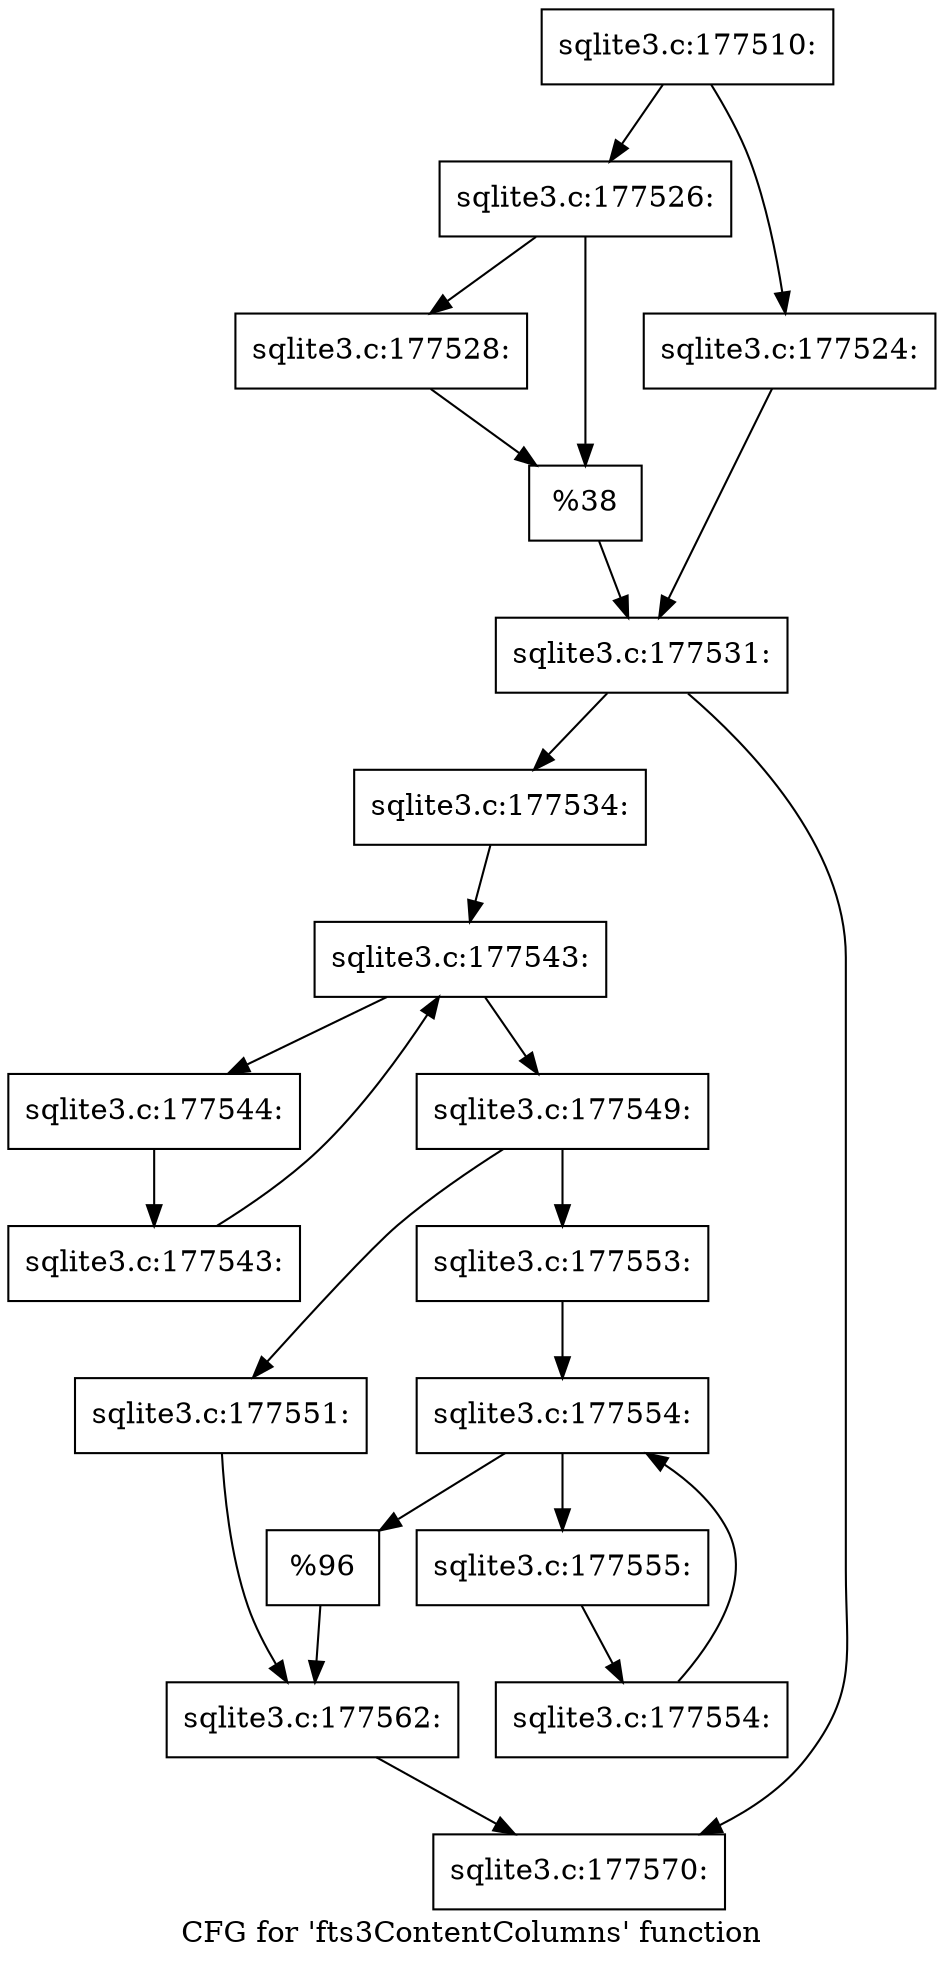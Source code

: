 digraph "CFG for 'fts3ContentColumns' function" {
	label="CFG for 'fts3ContentColumns' function";

	Node0x55c0fad42460 [shape=record,label="{sqlite3.c:177510:}"];
	Node0x55c0fad42460 -> Node0x55c0fad48040;
	Node0x55c0fad42460 -> Node0x55c0fad47fa0;
	Node0x55c0fad47fa0 [shape=record,label="{sqlite3.c:177524:}"];
	Node0x55c0fad47fa0 -> Node0x55c0fad47ff0;
	Node0x55c0fad48040 [shape=record,label="{sqlite3.c:177526:}"];
	Node0x55c0fad48040 -> Node0x55c0fad48800;
	Node0x55c0fad48040 -> Node0x55c0fad48980;
	Node0x55c0fad48800 [shape=record,label="{sqlite3.c:177528:}"];
	Node0x55c0fad48800 -> Node0x55c0fad48980;
	Node0x55c0fad48980 [shape=record,label="{%38}"];
	Node0x55c0fad48980 -> Node0x55c0fad47ff0;
	Node0x55c0fad47ff0 [shape=record,label="{sqlite3.c:177531:}"];
	Node0x55c0fad47ff0 -> Node0x55c0fad493e0;
	Node0x55c0fad47ff0 -> Node0x55c0fad49430;
	Node0x55c0fad493e0 [shape=record,label="{sqlite3.c:177534:}"];
	Node0x55c0fad493e0 -> Node0x55c0fad4a7f0;
	Node0x55c0fad4a7f0 [shape=record,label="{sqlite3.c:177543:}"];
	Node0x55c0fad4a7f0 -> Node0x55c0fad4aa10;
	Node0x55c0fad4a7f0 -> Node0x55c0fad4a640;
	Node0x55c0fad4aa10 [shape=record,label="{sqlite3.c:177544:}"];
	Node0x55c0fad4aa10 -> Node0x55c0fad4a980;
	Node0x55c0fad4a980 [shape=record,label="{sqlite3.c:177543:}"];
	Node0x55c0fad4a980 -> Node0x55c0fad4a7f0;
	Node0x55c0fad4a640 [shape=record,label="{sqlite3.c:177549:}"];
	Node0x55c0fad4a640 -> Node0x55c0fad4c210;
	Node0x55c0fad4a640 -> Node0x55c0fad4c2b0;
	Node0x55c0fad4c210 [shape=record,label="{sqlite3.c:177551:}"];
	Node0x55c0fad4c210 -> Node0x55c0fad4c260;
	Node0x55c0fad4c2b0 [shape=record,label="{sqlite3.c:177553:}"];
	Node0x55c0fad4c2b0 -> Node0x55c0fad4d090;
	Node0x55c0fad4d090 [shape=record,label="{sqlite3.c:177554:}"];
	Node0x55c0fad4d090 -> Node0x55c0fad4d2b0;
	Node0x55c0fad4d090 -> Node0x55c0fad4cee0;
	Node0x55c0fad4d2b0 [shape=record,label="{sqlite3.c:177555:}"];
	Node0x55c0fad4d2b0 -> Node0x55c0fad4d220;
	Node0x55c0fad4d220 [shape=record,label="{sqlite3.c:177554:}"];
	Node0x55c0fad4d220 -> Node0x55c0fad4d090;
	Node0x55c0fad4cee0 [shape=record,label="{%96}"];
	Node0x55c0fad4cee0 -> Node0x55c0fad4c260;
	Node0x55c0fad4c260 [shape=record,label="{sqlite3.c:177562:}"];
	Node0x55c0fad4c260 -> Node0x55c0fad49430;
	Node0x55c0fad49430 [shape=record,label="{sqlite3.c:177570:}"];
}
